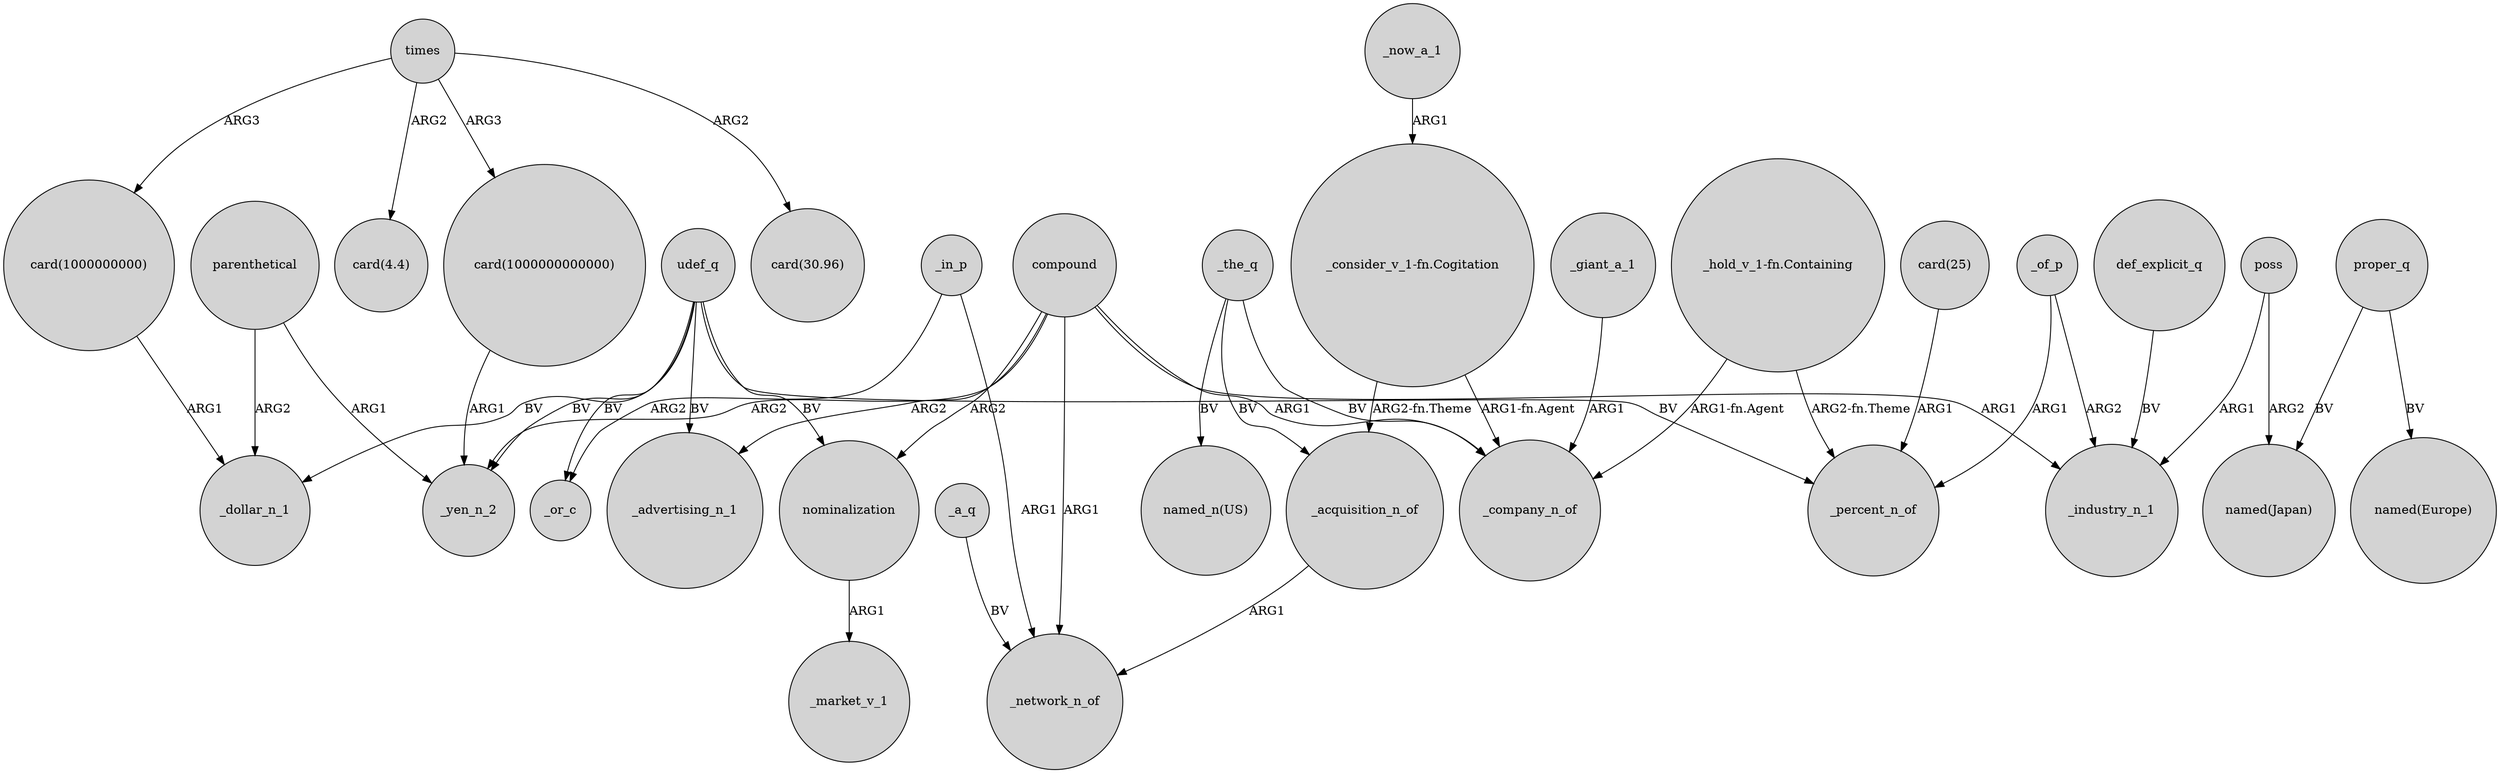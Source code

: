 digraph {
	node [shape=circle style=filled]
	udef_q -> _yen_n_2 [label=BV]
	"card(1000000000000)" -> _yen_n_2 [label=ARG1]
	_now_a_1 -> "_consider_v_1-fn.Cogitation" [label=ARG1]
	"card(25)" -> _percent_n_of [label=ARG1]
	"_hold_v_1-fn.Containing" -> _percent_n_of [label="ARG2-fn.Theme"]
	nominalization -> _market_v_1 [label=ARG1]
	_in_p -> _or_c [label=ARG2]
	_acquisition_n_of -> _network_n_of [label=ARG1]
	compound -> _industry_n_1 [label=ARG1]
	compound -> nominalization [label=ARG2]
	def_explicit_q -> _industry_n_1 [label=BV]
	udef_q -> _or_c [label=BV]
	proper_q -> "named(Japan)" [label=BV]
	_of_p -> _industry_n_1 [label=ARG2]
	_the_q -> _company_n_of [label=BV]
	_the_q -> "named_n(US)" [label=BV]
	times -> "card(1000000000)" [label=ARG3]
	compound -> _yen_n_2 [label=ARG2]
	_of_p -> _percent_n_of [label=ARG1]
	_a_q -> _network_n_of [label=BV]
	udef_q -> _advertising_n_1 [label=BV]
	compound -> _company_n_of [label=ARG1]
	poss -> "named(Japan)" [label=ARG2]
	times -> "card(1000000000000)" [label=ARG3]
	compound -> _advertising_n_1 [label=ARG2]
	proper_q -> "named(Europe)" [label=BV]
	times -> "card(4.4)" [label=ARG2]
	"_consider_v_1-fn.Cogitation" -> _acquisition_n_of [label="ARG2-fn.Theme"]
	udef_q -> nominalization [label=BV]
	_in_p -> _network_n_of [label=ARG1]
	_the_q -> _acquisition_n_of [label=BV]
	times -> "card(30.96)" [label=ARG2]
	_giant_a_1 -> _company_n_of [label=ARG1]
	poss -> _industry_n_1 [label=ARG1]
	parenthetical -> _yen_n_2 [label=ARG1]
	"_hold_v_1-fn.Containing" -> _company_n_of [label="ARG1-fn.Agent"]
	udef_q -> _percent_n_of [label=BV]
	"card(1000000000)" -> _dollar_n_1 [label=ARG1]
	compound -> _network_n_of [label=ARG1]
	parenthetical -> _dollar_n_1 [label=ARG2]
	"_consider_v_1-fn.Cogitation" -> _company_n_of [label="ARG1-fn.Agent"]
	udef_q -> _dollar_n_1 [label=BV]
}
